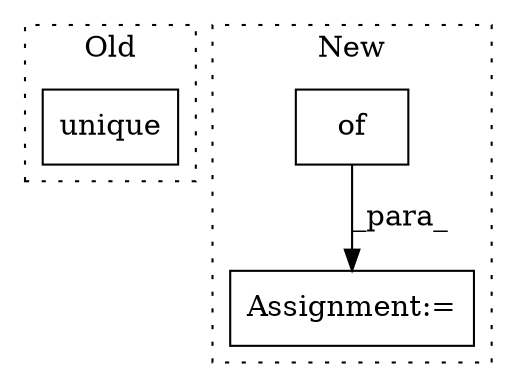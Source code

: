 digraph G {
subgraph cluster0 {
1 [label="unique" a="32" s="1907,1940" l="7,1" shape="box"];
label = "Old";
style="dotted";
}
subgraph cluster1 {
2 [label="of" a="32" s="2003" l="4" shape="box"];
3 [label="Assignment:=" a="7" s="1998" l="1" shape="box"];
label = "New";
style="dotted";
}
2 -> 3 [label="_para_"];
}